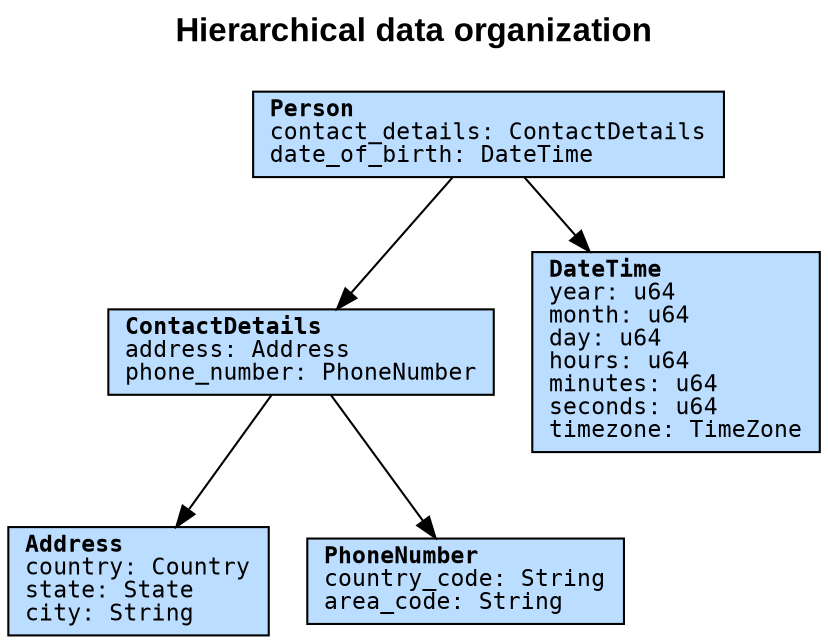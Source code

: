 digraph Person {
    graph [
        fontname = "Arial",
        fontsize = 16,
        label = <<b>Hierarchical data organization<br /><br /></b>>,
        labelloc = top,
        bgcolor = "transparent",
    ];

    node [
        fillcolor = "#bbddff",
        fontname = "consolas",
        fontsize = 11,
        shape = box,
        style = filled,
    ];

    // Label definitions

    address [
        label = <
<b>Address</b><br align="left"/>
country: Country<br align="left"/>
state: State<br align="left"/>
city: String<br align="left"/>>,
    ];
    contact_details [
        label = <
<b>ContactDetails</b><br align="left"/>
address: Address<br align="left"/>
phone_number: PhoneNumber<br align="left"/>>,
    ];
    date_time [
        label = <
<b>DateTime</b><br align="left"/>
year: u64<br align="left"/>
month: u64<br align="left"/>
day: u64<br align="left"/>
hours: u64<br align="left"/>
minutes: u64<br align="left"/>
seconds: u64<br align="left"/>
timezone: TimeZone<br align="left"/>>,
    ];
    person [
        label = <
<b>Person</b><br align="left"/>
contact_details: ContactDetails<br align="left"/>
date_of_birth: DateTime<br align="left"/>>,
    ];
    phone_number [
        label = <
<b>PhoneNumber</b><br align="left"/>
country_code: String<br align="left"/>
area_code: String<br align="left"/>>,
    ];

    // Label links

    person -> contact_details;
    person -> date_time;

    contact_details -> address;
    contact_details -> phone_number;
}
